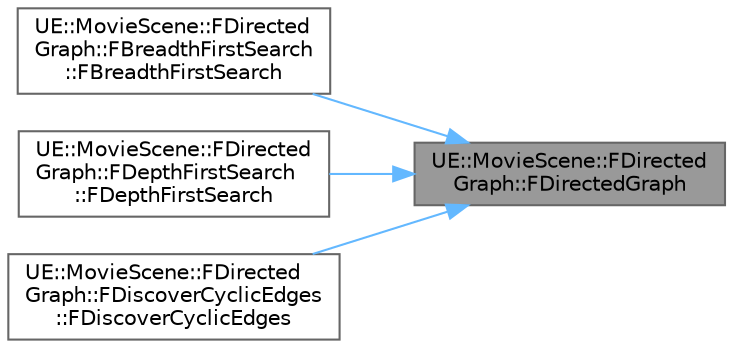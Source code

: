 digraph "UE::MovieScene::FDirectedGraph::FDirectedGraph"
{
 // INTERACTIVE_SVG=YES
 // LATEX_PDF_SIZE
  bgcolor="transparent";
  edge [fontname=Helvetica,fontsize=10,labelfontname=Helvetica,labelfontsize=10];
  node [fontname=Helvetica,fontsize=10,shape=box,height=0.2,width=0.4];
  rankdir="RL";
  Node1 [id="Node000001",label="UE::MovieScene::FDirected\lGraph::FDirectedGraph",height=0.2,width=0.4,color="gray40", fillcolor="grey60", style="filled", fontcolor="black",tooltip=" "];
  Node1 -> Node2 [id="edge1_Node000001_Node000002",dir="back",color="steelblue1",style="solid",tooltip=" "];
  Node2 [id="Node000002",label="UE::MovieScene::FDirected\lGraph::FBreadthFirstSearch\l::FBreadthFirstSearch",height=0.2,width=0.4,color="grey40", fillcolor="white", style="filled",URL="$d6/d6b/structUE_1_1MovieScene_1_1FDirectedGraph_1_1FBreadthFirstSearch.html#a2db257ad6d91be657dc654651a124acc",tooltip=" "];
  Node1 -> Node3 [id="edge2_Node000001_Node000003",dir="back",color="steelblue1",style="solid",tooltip=" "];
  Node3 [id="Node000003",label="UE::MovieScene::FDirected\lGraph::FDepthFirstSearch\l::FDepthFirstSearch",height=0.2,width=0.4,color="grey40", fillcolor="white", style="filled",URL="$d9/d72/structUE_1_1MovieScene_1_1FDirectedGraph_1_1FDepthFirstSearch.html#a302a7d8fbea204282de7fbcfe4fb00eb",tooltip=" "];
  Node1 -> Node4 [id="edge3_Node000001_Node000004",dir="back",color="steelblue1",style="solid",tooltip=" "];
  Node4 [id="Node000004",label="UE::MovieScene::FDirected\lGraph::FDiscoverCyclicEdges\l::FDiscoverCyclicEdges",height=0.2,width=0.4,color="grey40", fillcolor="white", style="filled",URL="$d0/d98/structUE_1_1MovieScene_1_1FDirectedGraph_1_1FDiscoverCyclicEdges.html#a0604e25449d5e3e5592960a7a8ec59d7",tooltip=" "];
}

